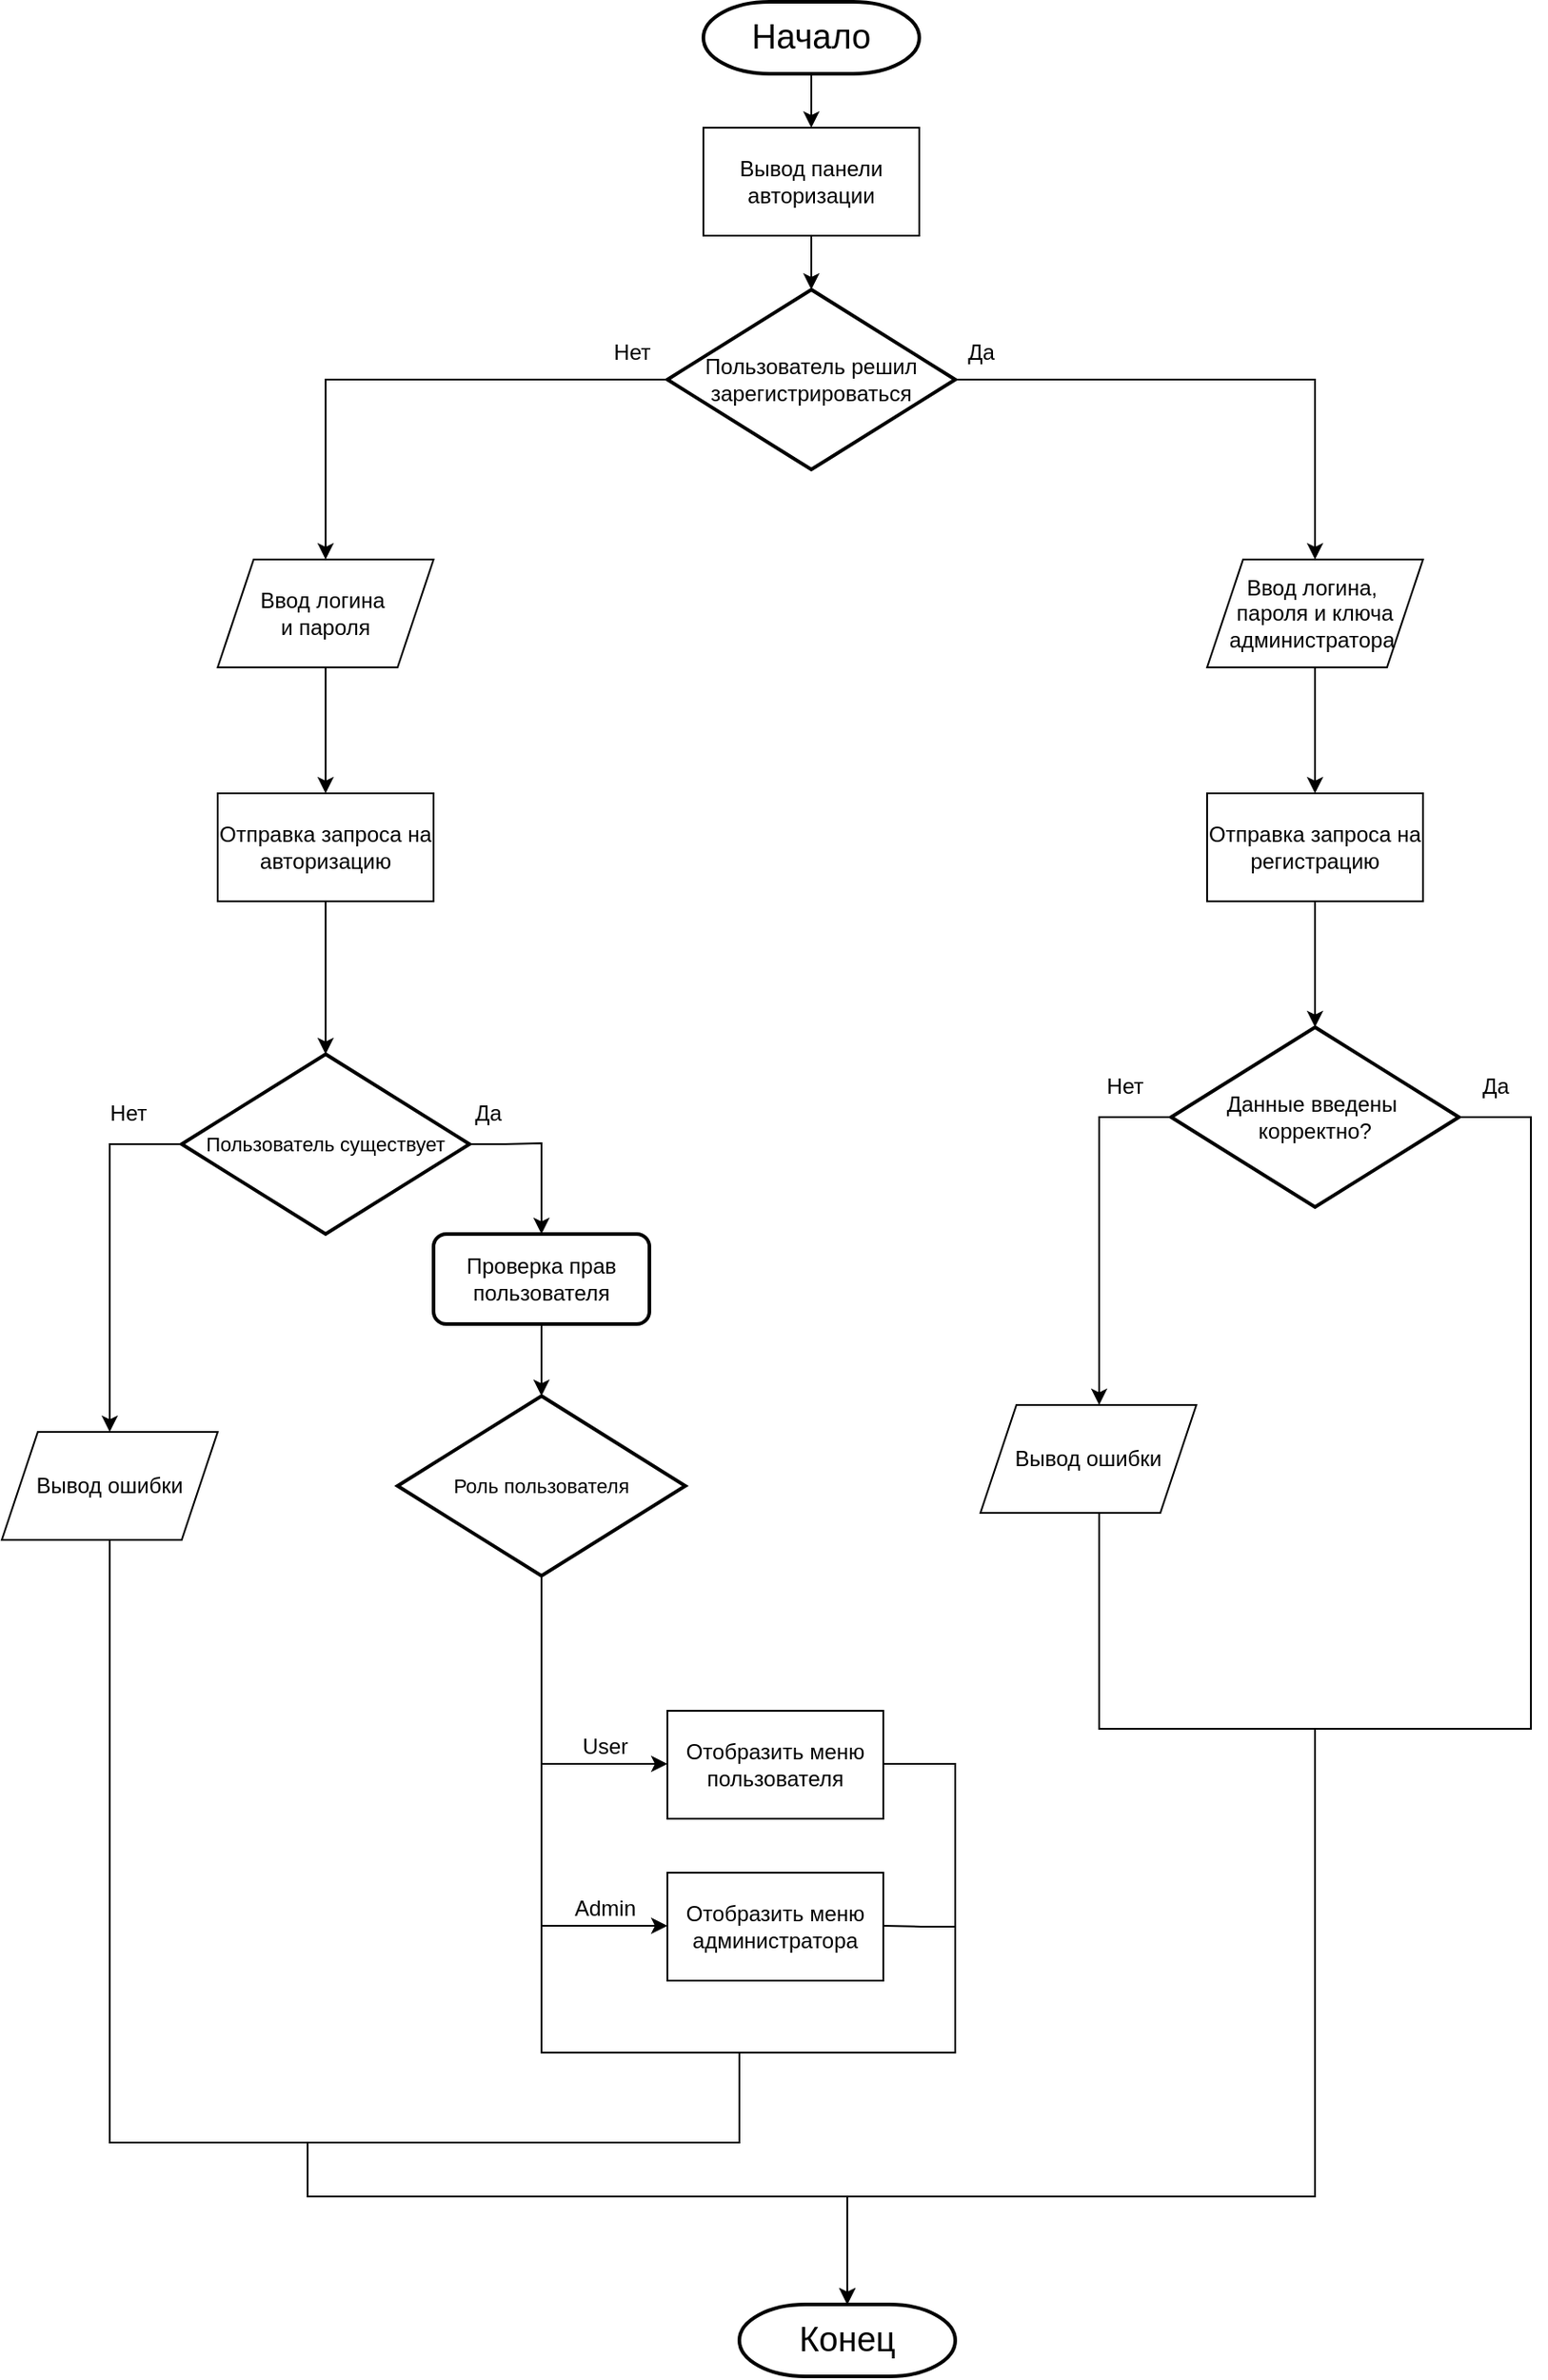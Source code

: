 <mxfile version="25.0.2">
  <diagram id="C5RBs43oDa-KdzZeNtuy" name="Page-1">
    <mxGraphModel dx="2208" dy="1000" grid="1" gridSize="10" guides="1" tooltips="1" connect="1" arrows="1" fold="1" page="1" pageScale="1" pageWidth="827" pageHeight="1169" math="0" shadow="0">
      <root>
        <mxCell id="WIyWlLk6GJQsqaUBKTNV-0" />
        <mxCell id="WIyWlLk6GJQsqaUBKTNV-1" parent="WIyWlLk6GJQsqaUBKTNV-0" />
        <mxCell id="wI4dhS7EkpP3msXCNBsh-2" style="edgeStyle=orthogonalEdgeStyle;rounded=0;orthogonalLoop=1;jettySize=auto;html=1;" parent="WIyWlLk6GJQsqaUBKTNV-1" source="mBSX4UcOKade6gzOqofV-12" target="wI4dhS7EkpP3msXCNBsh-5" edge="1">
          <mxGeometry relative="1" as="geometry">
            <mxPoint x="320.0" y="160" as="sourcePoint" />
          </mxGeometry>
        </mxCell>
        <mxCell id="wI4dhS7EkpP3msXCNBsh-0" value="&lt;font style=&quot;font-size: 19px;&quot;&gt;Начало&lt;/font&gt;" style="strokeWidth=2;html=1;shape=mxgraph.flowchart.terminator;whiteSpace=wrap;" parent="WIyWlLk6GJQsqaUBKTNV-1" vertex="1">
          <mxGeometry x="260" y="40" width="120" height="40" as="geometry" />
        </mxCell>
        <mxCell id="wI4dhS7EkpP3msXCNBsh-4" style="edgeStyle=orthogonalEdgeStyle;rounded=0;orthogonalLoop=1;jettySize=auto;html=1;" parent="WIyWlLk6GJQsqaUBKTNV-1" source="mBSX4UcOKade6gzOqofV-0" target="mBSX4UcOKade6gzOqofV-1" edge="1">
          <mxGeometry relative="1" as="geometry">
            <mxPoint x="50" y="490" as="sourcePoint" />
            <mxPoint x="50" y="535" as="targetPoint" />
          </mxGeometry>
        </mxCell>
        <mxCell id="wI4dhS7EkpP3msXCNBsh-21" style="edgeStyle=orthogonalEdgeStyle;rounded=0;orthogonalLoop=1;jettySize=auto;html=1;" parent="WIyWlLk6GJQsqaUBKTNV-1" source="mBSX4UcOKade6gzOqofV-1" target="wI4dhS7EkpP3msXCNBsh-20" edge="1">
          <mxGeometry relative="1" as="geometry">
            <mxPoint x="50" y="585" as="sourcePoint" />
          </mxGeometry>
        </mxCell>
        <mxCell id="wI4dhS7EkpP3msXCNBsh-5" value="Пользователь решил зарегистрироваться" style="strokeWidth=2;html=1;shape=mxgraph.flowchart.decision;whiteSpace=wrap;" parent="WIyWlLk6GJQsqaUBKTNV-1" vertex="1">
          <mxGeometry x="240" y="200" width="160" height="100" as="geometry" />
        </mxCell>
        <mxCell id="wI4dhS7EkpP3msXCNBsh-8" value="Нет" style="text;html=1;align=center;verticalAlign=middle;resizable=0;points=[];autosize=1;strokeColor=none;fillColor=none;" parent="WIyWlLk6GJQsqaUBKTNV-1" vertex="1">
          <mxGeometry x="200" y="220" width="40" height="30" as="geometry" />
        </mxCell>
        <mxCell id="wI4dhS7EkpP3msXCNBsh-9" style="edgeStyle=orthogonalEdgeStyle;rounded=0;orthogonalLoop=1;jettySize=auto;html=1;" parent="WIyWlLk6GJQsqaUBKTNV-1" source="mBSX4UcOKade6gzOqofV-2" target="mBSX4UcOKade6gzOqofV-3" edge="1">
          <mxGeometry relative="1" as="geometry">
            <mxPoint x="600" y="475" as="sourcePoint" />
            <mxPoint x="600.03" y="520" as="targetPoint" />
          </mxGeometry>
        </mxCell>
        <mxCell id="wI4dhS7EkpP3msXCNBsh-23" style="edgeStyle=orthogonalEdgeStyle;rounded=0;orthogonalLoop=1;jettySize=auto;html=1;" parent="WIyWlLk6GJQsqaUBKTNV-1" source="mBSX4UcOKade6gzOqofV-3" target="wI4dhS7EkpP3msXCNBsh-22" edge="1">
          <mxGeometry relative="1" as="geometry">
            <mxPoint x="600" y="570" as="sourcePoint" />
          </mxGeometry>
        </mxCell>
        <mxCell id="wI4dhS7EkpP3msXCNBsh-13" value="Да" style="text;html=1;align=center;verticalAlign=middle;resizable=0;points=[];autosize=1;strokeColor=none;fillColor=none;" parent="WIyWlLk6GJQsqaUBKTNV-1" vertex="1">
          <mxGeometry x="394" y="220" width="40" height="30" as="geometry" />
        </mxCell>
        <mxCell id="wI4dhS7EkpP3msXCNBsh-15" value="" style="edgeStyle=orthogonalEdgeStyle;rounded=0;orthogonalLoop=1;jettySize=auto;html=1;" parent="WIyWlLk6GJQsqaUBKTNV-1" source="wI4dhS7EkpP3msXCNBsh-0" target="mBSX4UcOKade6gzOqofV-12" edge="1">
          <mxGeometry relative="1" as="geometry">
            <mxPoint x="320" y="80" as="sourcePoint" />
            <mxPoint x="320.0" y="110" as="targetPoint" />
          </mxGeometry>
        </mxCell>
        <mxCell id="wI4dhS7EkpP3msXCNBsh-18" value="" style="edgeStyle=orthogonalEdgeStyle;rounded=0;orthogonalLoop=1;jettySize=auto;html=1;" parent="WIyWlLk6GJQsqaUBKTNV-1" source="wI4dhS7EkpP3msXCNBsh-5" target="mBSX4UcOKade6gzOqofV-2" edge="1">
          <mxGeometry relative="1" as="geometry">
            <mxPoint x="400" y="250" as="sourcePoint" />
            <mxPoint x="600" y="415" as="targetPoint" />
            <Array as="points" />
          </mxGeometry>
        </mxCell>
        <mxCell id="wI4dhS7EkpP3msXCNBsh-32" style="edgeStyle=orthogonalEdgeStyle;rounded=0;orthogonalLoop=1;jettySize=auto;html=1;" parent="WIyWlLk6GJQsqaUBKTNV-1" source="wI4dhS7EkpP3msXCNBsh-20" target="mBSX4UcOKade6gzOqofV-11" edge="1">
          <mxGeometry relative="1" as="geometry">
            <Array as="points">
              <mxPoint x="-70" y="675" />
            </Array>
            <mxPoint x="-90" y="835" as="targetPoint" />
          </mxGeometry>
        </mxCell>
        <mxCell id="wI4dhS7EkpP3msXCNBsh-20" value="&lt;font style=&quot;font-size: 11px;&quot;&gt;Пользователь существует&lt;/font&gt;" style="strokeWidth=2;html=1;shape=mxgraph.flowchart.decision;whiteSpace=wrap;" parent="WIyWlLk6GJQsqaUBKTNV-1" vertex="1">
          <mxGeometry x="-30" y="625" width="160" height="100" as="geometry" />
        </mxCell>
        <mxCell id="wI4dhS7EkpP3msXCNBsh-25" style="edgeStyle=orthogonalEdgeStyle;rounded=0;orthogonalLoop=1;jettySize=auto;html=1;" parent="WIyWlLk6GJQsqaUBKTNV-1" source="wI4dhS7EkpP3msXCNBsh-22" edge="1">
          <mxGeometry relative="1" as="geometry">
            <Array as="points">
              <mxPoint x="480" y="660" />
            </Array>
            <mxPoint x="480" y="820" as="targetPoint" />
          </mxGeometry>
        </mxCell>
        <mxCell id="wI4dhS7EkpP3msXCNBsh-31" style="edgeStyle=orthogonalEdgeStyle;rounded=0;orthogonalLoop=1;jettySize=auto;html=1;" parent="WIyWlLk6GJQsqaUBKTNV-1" source="wI4dhS7EkpP3msXCNBsh-22" target="wI4dhS7EkpP3msXCNBsh-30" edge="1">
          <mxGeometry relative="1" as="geometry">
            <mxPoint x="560.001" y="1320" as="targetPoint" />
            <Array as="points">
              <mxPoint x="720" y="660" />
              <mxPoint x="720" y="1000" />
              <mxPoint x="600" y="1000" />
              <mxPoint x="600" y="1260" />
              <mxPoint x="340" y="1260" />
            </Array>
          </mxGeometry>
        </mxCell>
        <mxCell id="wI4dhS7EkpP3msXCNBsh-22" value="Данные введены&amp;nbsp;&lt;div&gt;корректно?&lt;/div&gt;" style="strokeWidth=2;html=1;shape=mxgraph.flowchart.decision;whiteSpace=wrap;" parent="WIyWlLk6GJQsqaUBKTNV-1" vertex="1">
          <mxGeometry x="520" y="610" width="160" height="100" as="geometry" />
        </mxCell>
        <mxCell id="wI4dhS7EkpP3msXCNBsh-28" style="edgeStyle=orthogonalEdgeStyle;rounded=0;orthogonalLoop=1;jettySize=auto;html=1;endArrow=none;endFill=0;" parent="WIyWlLk6GJQsqaUBKTNV-1" edge="1">
          <mxGeometry relative="1" as="geometry">
            <mxPoint x="600" y="1160" as="targetPoint" />
            <Array as="points">
              <mxPoint x="480" y="1000" />
              <mxPoint x="600" y="1000" />
              <mxPoint x="600" y="1120" />
            </Array>
            <mxPoint x="480" y="880" as="sourcePoint" />
          </mxGeometry>
        </mxCell>
        <mxCell id="wI4dhS7EkpP3msXCNBsh-26" value="Нет" style="text;html=1;align=center;verticalAlign=middle;resizable=0;points=[];autosize=1;strokeColor=none;fillColor=none;" parent="WIyWlLk6GJQsqaUBKTNV-1" vertex="1">
          <mxGeometry x="474" y="628" width="40" height="30" as="geometry" />
        </mxCell>
        <mxCell id="wI4dhS7EkpP3msXCNBsh-27" value="Да" style="text;html=1;align=center;verticalAlign=middle;resizable=0;points=[];autosize=1;strokeColor=none;fillColor=none;" parent="WIyWlLk6GJQsqaUBKTNV-1" vertex="1">
          <mxGeometry x="680" y="628" width="40" height="30" as="geometry" />
        </mxCell>
        <mxCell id="wI4dhS7EkpP3msXCNBsh-35" style="edgeStyle=orthogonalEdgeStyle;rounded=0;orthogonalLoop=1;jettySize=auto;html=1;" parent="WIyWlLk6GJQsqaUBKTNV-1" source="mBSX4UcOKade6gzOqofV-11" target="wI4dhS7EkpP3msXCNBsh-30" edge="1">
          <mxGeometry relative="1" as="geometry">
            <Array as="points">
              <mxPoint x="-70" y="1230" />
              <mxPoint x="40" y="1230" />
              <mxPoint x="40" y="1260" />
              <mxPoint x="340" y="1260" />
            </Array>
            <mxPoint x="-90" y="895" as="sourcePoint" />
          </mxGeometry>
        </mxCell>
        <mxCell id="wI4dhS7EkpP3msXCNBsh-30" value="&lt;font style=&quot;font-size: 19px;&quot;&gt;Конец&lt;/font&gt;" style="strokeWidth=2;html=1;shape=mxgraph.flowchart.terminator;whiteSpace=wrap;" parent="WIyWlLk6GJQsqaUBKTNV-1" vertex="1">
          <mxGeometry x="280" y="1320" width="120" height="40" as="geometry" />
        </mxCell>
        <mxCell id="wI4dhS7EkpP3msXCNBsh-33" value="Нет" style="text;html=1;align=center;verticalAlign=middle;resizable=0;points=[];autosize=1;strokeColor=none;fillColor=none;" parent="WIyWlLk6GJQsqaUBKTNV-1" vertex="1">
          <mxGeometry x="-80" y="643" width="40" height="30" as="geometry" />
        </mxCell>
        <mxCell id="wI4dhS7EkpP3msXCNBsh-38" value="" style="edgeStyle=orthogonalEdgeStyle;rounded=0;orthogonalLoop=1;jettySize=auto;html=1;" parent="WIyWlLk6GJQsqaUBKTNV-1" source="wI4dhS7EkpP3msXCNBsh-41" target="wI4dhS7EkpP3msXCNBsh-37" edge="1">
          <mxGeometry relative="1" as="geometry">
            <mxPoint x="210" y="1325" as="targetPoint" />
            <mxPoint x="130" y="675" as="sourcePoint" />
            <Array as="points" />
          </mxGeometry>
        </mxCell>
        <mxCell id="wI4dhS7EkpP3msXCNBsh-45" style="edgeStyle=orthogonalEdgeStyle;rounded=0;orthogonalLoop=1;jettySize=auto;html=1;" parent="WIyWlLk6GJQsqaUBKTNV-1" source="wI4dhS7EkpP3msXCNBsh-37" edge="1">
          <mxGeometry relative="1" as="geometry">
            <Array as="points">
              <mxPoint x="170" y="1019.5" />
            </Array>
            <mxPoint x="240" y="1019.5" as="targetPoint" />
          </mxGeometry>
        </mxCell>
        <mxCell id="wI4dhS7EkpP3msXCNBsh-49" style="edgeStyle=orthogonalEdgeStyle;rounded=0;orthogonalLoop=1;jettySize=auto;html=1;" parent="WIyWlLk6GJQsqaUBKTNV-1" source="wI4dhS7EkpP3msXCNBsh-37" edge="1">
          <mxGeometry relative="1" as="geometry">
            <Array as="points">
              <mxPoint x="170" y="1109.5" />
            </Array>
            <mxPoint x="240" y="1109.5" as="targetPoint" />
          </mxGeometry>
        </mxCell>
        <mxCell id="fA2sqwuhljNSNZmRx9Hf-0" style="edgeStyle=orthogonalEdgeStyle;rounded=0;orthogonalLoop=1;jettySize=auto;html=1;endArrow=none;endFill=0;" parent="WIyWlLk6GJQsqaUBKTNV-1" source="wI4dhS7EkpP3msXCNBsh-37" edge="1">
          <mxGeometry relative="1" as="geometry">
            <mxPoint x="280" y="1230" as="targetPoint" />
            <Array as="points">
              <mxPoint x="170" y="1180" />
              <mxPoint x="280" y="1180" />
            </Array>
          </mxGeometry>
        </mxCell>
        <mxCell id="wI4dhS7EkpP3msXCNBsh-37" value="&lt;font style=&quot;font-size: 11px;&quot;&gt;Роль пользователя&lt;/font&gt;" style="strokeWidth=2;html=1;shape=mxgraph.flowchart.decision;whiteSpace=wrap;" parent="WIyWlLk6GJQsqaUBKTNV-1" vertex="1">
          <mxGeometry x="90" y="815" width="160" height="100" as="geometry" />
        </mxCell>
        <mxCell id="wI4dhS7EkpP3msXCNBsh-39" value="Да" style="text;html=1;align=center;verticalAlign=middle;resizable=0;points=[];autosize=1;strokeColor=none;fillColor=none;" parent="WIyWlLk6GJQsqaUBKTNV-1" vertex="1">
          <mxGeometry x="120" y="643" width="40" height="30" as="geometry" />
        </mxCell>
        <mxCell id="wI4dhS7EkpP3msXCNBsh-43" value="" style="edgeStyle=orthogonalEdgeStyle;rounded=0;orthogonalLoop=1;jettySize=auto;html=1;" parent="WIyWlLk6GJQsqaUBKTNV-1" source="wI4dhS7EkpP3msXCNBsh-20" target="wI4dhS7EkpP3msXCNBsh-41" edge="1">
          <mxGeometry relative="1" as="geometry">
            <mxPoint x="170" y="805.5" as="targetPoint" />
            <mxPoint x="130" y="674.5" as="sourcePoint" />
            <Array as="points">
              <mxPoint x="150" y="675.5" />
              <mxPoint x="170" y="674.5" />
            </Array>
          </mxGeometry>
        </mxCell>
        <mxCell id="wI4dhS7EkpP3msXCNBsh-41" value="Проверка прав пользователя" style="rounded=1;whiteSpace=wrap;html=1;absoluteArcSize=1;arcSize=14;strokeWidth=2;" parent="WIyWlLk6GJQsqaUBKTNV-1" vertex="1">
          <mxGeometry x="110" y="725" width="120" height="50" as="geometry" />
        </mxCell>
        <mxCell id="wI4dhS7EkpP3msXCNBsh-47" style="edgeStyle=orthogonalEdgeStyle;rounded=0;orthogonalLoop=1;jettySize=auto;html=1;endArrow=none;endFill=0;" parent="WIyWlLk6GJQsqaUBKTNV-1" edge="1">
          <mxGeometry relative="1" as="geometry">
            <Array as="points">
              <mxPoint x="400" y="1019" />
              <mxPoint x="400" y="1180" />
              <mxPoint x="280" y="1180" />
              <mxPoint x="280" y="1230" />
              <mxPoint x="40" y="1230" />
            </Array>
            <mxPoint x="40" y="1244.5" as="targetPoint" />
            <mxPoint x="360" y="1019.5" as="sourcePoint" />
          </mxGeometry>
        </mxCell>
        <mxCell id="wI4dhS7EkpP3msXCNBsh-46" value="User" style="text;html=1;align=center;verticalAlign=middle;resizable=0;points=[];autosize=1;strokeColor=none;fillColor=none;" parent="WIyWlLk6GJQsqaUBKTNV-1" vertex="1">
          <mxGeometry x="180" y="994.5" width="50" height="30" as="geometry" />
        </mxCell>
        <mxCell id="wI4dhS7EkpP3msXCNBsh-50" style="edgeStyle=orthogonalEdgeStyle;rounded=0;orthogonalLoop=1;jettySize=auto;html=1;endArrow=none;endFill=0;" parent="WIyWlLk6GJQsqaUBKTNV-1" edge="1">
          <mxGeometry relative="1" as="geometry">
            <mxPoint x="400" y="1110" as="targetPoint" />
            <mxPoint x="360" y="1109.5" as="sourcePoint" />
          </mxGeometry>
        </mxCell>
        <mxCell id="wI4dhS7EkpP3msXCNBsh-51" value="Admin" style="text;html=1;align=center;verticalAlign=middle;resizable=0;points=[];autosize=1;strokeColor=none;fillColor=none;" parent="WIyWlLk6GJQsqaUBKTNV-1" vertex="1">
          <mxGeometry x="175" y="1084.5" width="60" height="30" as="geometry" />
        </mxCell>
        <mxCell id="mBSX4UcOKade6gzOqofV-1" value="Отправка запроса на авторизацию" style="rounded=0;whiteSpace=wrap;html=1;" vertex="1" parent="WIyWlLk6GJQsqaUBKTNV-1">
          <mxGeometry x="-10" y="480" width="120" height="60" as="geometry" />
        </mxCell>
        <mxCell id="mBSX4UcOKade6gzOqofV-2" value="Ввод логина,&amp;nbsp;&lt;div&gt;&lt;span style=&quot;background-color: initial;&quot;&gt;пароля и ключа администратора&amp;nbsp;&lt;/span&gt;&lt;/div&gt;" style="shape=parallelogram;perimeter=parallelogramPerimeter;whiteSpace=wrap;html=1;fixedSize=1;" vertex="1" parent="WIyWlLk6GJQsqaUBKTNV-1">
          <mxGeometry x="540" y="350" width="120" height="60" as="geometry" />
        </mxCell>
        <mxCell id="mBSX4UcOKade6gzOqofV-3" value="Отправка запроса на регистрацию" style="rounded=0;whiteSpace=wrap;html=1;" vertex="1" parent="WIyWlLk6GJQsqaUBKTNV-1">
          <mxGeometry x="540" y="480" width="120" height="60" as="geometry" />
        </mxCell>
        <mxCell id="mBSX4UcOKade6gzOqofV-4" value="" style="edgeStyle=orthogonalEdgeStyle;rounded=0;orthogonalLoop=1;jettySize=auto;html=1;" edge="1" parent="WIyWlLk6GJQsqaUBKTNV-1" source="wI4dhS7EkpP3msXCNBsh-5" target="mBSX4UcOKade6gzOqofV-0">
          <mxGeometry relative="1" as="geometry">
            <mxPoint x="240" y="250" as="sourcePoint" />
            <mxPoint x="50" y="430" as="targetPoint" />
          </mxGeometry>
        </mxCell>
        <mxCell id="mBSX4UcOKade6gzOqofV-0" value="Ввод логина&amp;nbsp;&lt;div&gt;и пароля&lt;/div&gt;" style="shape=parallelogram;perimeter=parallelogramPerimeter;whiteSpace=wrap;html=1;fixedSize=1;" vertex="1" parent="WIyWlLk6GJQsqaUBKTNV-1">
          <mxGeometry x="-10" y="350" width="120" height="60" as="geometry" />
        </mxCell>
        <mxCell id="mBSX4UcOKade6gzOqofV-5" value="Отобразить меню пользователя" style="rounded=0;whiteSpace=wrap;html=1;" vertex="1" parent="WIyWlLk6GJQsqaUBKTNV-1">
          <mxGeometry x="240" y="990" width="120" height="60" as="geometry" />
        </mxCell>
        <mxCell id="mBSX4UcOKade6gzOqofV-6" value="Отобразить меню администратора" style="rounded=0;whiteSpace=wrap;html=1;" vertex="1" parent="WIyWlLk6GJQsqaUBKTNV-1">
          <mxGeometry x="240" y="1080" width="120" height="60" as="geometry" />
        </mxCell>
        <mxCell id="mBSX4UcOKade6gzOqofV-9" value="Вывод ошибки" style="shape=parallelogram;perimeter=parallelogramPerimeter;whiteSpace=wrap;html=1;fixedSize=1;" vertex="1" parent="WIyWlLk6GJQsqaUBKTNV-1">
          <mxGeometry x="414" y="820" width="120" height="60" as="geometry" />
        </mxCell>
        <mxCell id="mBSX4UcOKade6gzOqofV-11" value="Вывод ошибки" style="shape=parallelogram;perimeter=parallelogramPerimeter;whiteSpace=wrap;html=1;fixedSize=1;" vertex="1" parent="WIyWlLk6GJQsqaUBKTNV-1">
          <mxGeometry x="-130" y="835" width="120" height="60" as="geometry" />
        </mxCell>
        <mxCell id="mBSX4UcOKade6gzOqofV-12" value="Вывод панели авторизации" style="rounded=0;whiteSpace=wrap;html=1;" vertex="1" parent="WIyWlLk6GJQsqaUBKTNV-1">
          <mxGeometry x="260" y="110" width="120" height="60" as="geometry" />
        </mxCell>
      </root>
    </mxGraphModel>
  </diagram>
</mxfile>
